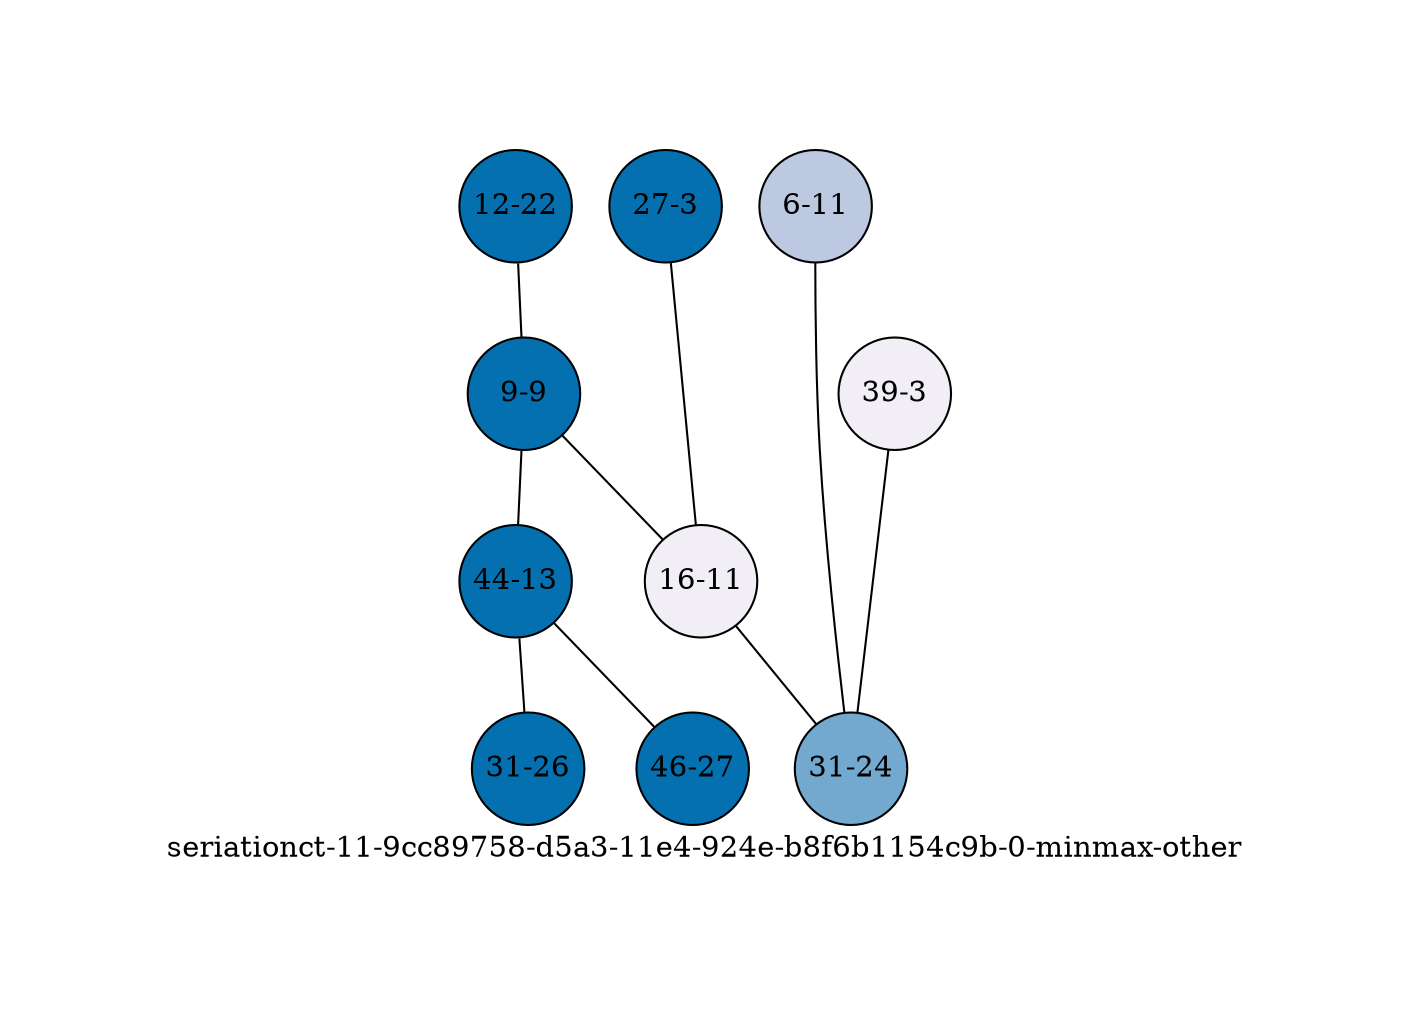strict graph "seriationct-11-9cc89758-d5a3-11e4-924e-b8f6b1154c9b-0-minmax-other" {
labelloc=b;
ratio=auto;
pad="1.0";
label="seriationct-11-9cc89758-d5a3-11e4-924e-b8f6b1154c9b-0-minmax-other";
node [width="0.75", style=filled, fixedsize=true, height="0.75", shape=circle, label=""];
0 [xCoordinate="22.0", appears_in_slice=1, yCoordinate="12.0", colorscheme=pubu4, short_label="12-22", label="12-22", fillcolor=4, id=0, size="926.063007344"];
1 [xCoordinate="9.0", appears_in_slice=1, yCoordinate="9.0", colorscheme=pubu4, short_label="9-9", label="9-9", fillcolor=4, id=5, size="825.589485891"];
2 [xCoordinate="3.0", appears_in_slice=1, yCoordinate="27.0", colorscheme=pubu4, short_label="27-3", label="27-3", fillcolor=4, id=2, size="431.136451488"];
3 [xCoordinate="13.0", appears_in_slice=1, yCoordinate="44.0", colorscheme=pubu4, short_label="44-13", label="44-13", fillcolor=4, id=3, size="494.926555856"];
4 [xCoordinate="11.0", appears_in_slice=4, yCoordinate="16.0", colorscheme=pubu4, short_label="16-11", label="16-11", fillcolor=1, id=4, size="362.108620023"];
5 [xCoordinate="3.0", appears_in_slice=4, yCoordinate="39.0", colorscheme=pubu4, short_label="39-3", label="39-3", fillcolor=1, id=1, size="362.108620023"];
6 [xCoordinate="11.0", appears_in_slice=3, yCoordinate="6.0", colorscheme=pubu4, short_label="6-11", label="6-11", fillcolor=2, id=6, size="405.131426363"];
7 [xCoordinate="24.0", appears_in_slice=2, yCoordinate="31.0", colorscheme=pubu4, short_label="31-24", label="31-24", fillcolor=3, id=7, size="330.662930035"];
8 [xCoordinate="27.0", appears_in_slice=1, yCoordinate="46.0", colorscheme=pubu4, short_label="46-27", label="46-27", fillcolor=4, id=8, size="431.136451488"];
9 [xCoordinate="26.0", appears_in_slice=1, yCoordinate="31.0", colorscheme=pubu4, short_label="31-26", label="31-26", fillcolor=4, id=9, size="431.136451488"];
0 -- 1  [inverseweight="3.48863074951", weight="0.286645412427"];
1 -- 3  [inverseweight="7.15191508368", weight="0.13982268921"];
1 -- 4  [inverseweight="2.8611425962", weight="0.349510716917"];
2 -- 4  [inverseweight="1.23938244974", weight="0.806853445611"];
3 -- 8  [inverseweight="2.10513735869", weight="0.475028385142"];
3 -- 9  [inverseweight="2.2585952553", weight="0.442753077451"];
4 -- 7  [inverseweight="3.45533549424", weight="0.28940749796"];
5 -- 7  [inverseweight="2.90230234189", weight="0.344554040965"];
6 -- 7  [inverseweight="2.6449098658", weight="0.378084717718"];
}
